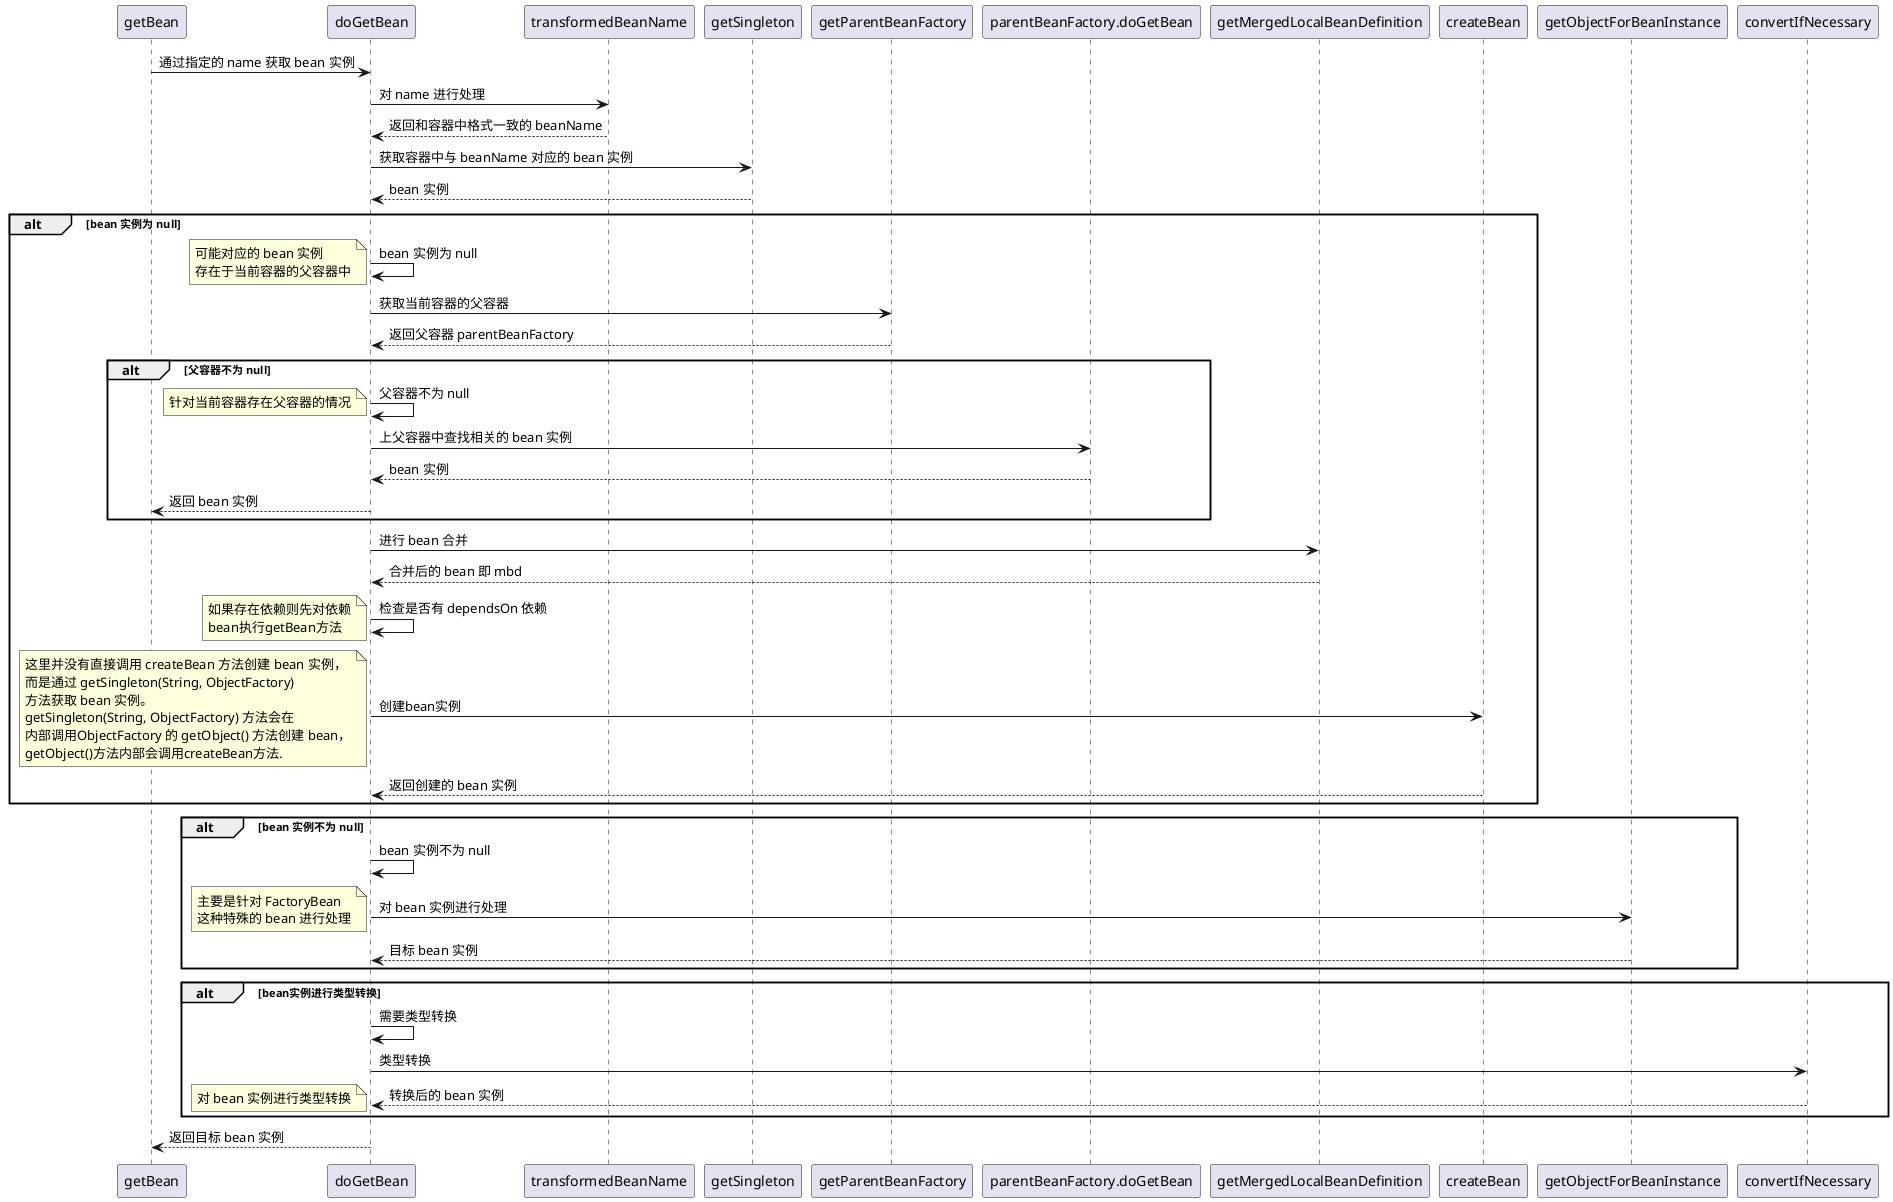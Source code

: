 @startuml
getBean -> doGetBean: 通过指定的 name 获取 bean 实例

doGetBean -> transformedBeanName: 对 name 进行处理

doGetBean <-- transformedBeanName: 返回和容器中格式一致的 beanName

doGetBean -> getSingleton: 获取容器中与 beanName 对应的 bean 实例

doGetBean <-- getSingleton: bean 实例

alt bean 实例为 null
    doGetBean -> doGetBean: bean 实例为 null
    note left
         可能对应的 bean 实例
         存在于当前容器的父容器中
    end note
    doGetBean -> getParentBeanFactory: 获取当前容器的父容器
    doGetBean <-- getParentBeanFactory: 返回父容器 parentBeanFactory

    alt 父容器不为 null
        doGetBean -> doGetBean:父容器不为 null
        note left: 针对当前容器存在父容器的情况
        doGetBean -> parentBeanFactory.doGetBean: 上父容器中查找相关的 bean 实例

        doGetBean <-- parentBeanFactory.doGetBean: bean 实例

        getBean <-- doGetBean:返回 bean 实例
    end

    doGetBean -> getMergedLocalBeanDefinition: 进行 bean 合并
    doGetBean <-- getMergedLocalBeanDefinition: 合并后的 bean 即 mbd
    doGetBean -> doGetBean: 检查是否有 dependsOn 依赖
    note left
     如果存在依赖则先对依赖
     bean执行getBean方法
    end note
    doGetBean -> createBean: 创建bean实例
    note left
        这里并没有直接调用 createBean 方法创建 bean 实例，
        而是通过 getSingleton(String, ObjectFactory)
        方法获取 bean 实例。
        getSingleton(String, ObjectFactory) 方法会在
        内部调用ObjectFactory 的 getObject() 方法创建 bean，
        getObject()方法内部会调用createBean方法.
    end note
    doGetBean <-- createBean: 返回创建的 bean 实例
end

alt bean 实例不为 null
    doGetBean -> doGetBean: bean 实例不为 null

    doGetBean -> getObjectForBeanInstance: 对 bean 实例进行处理
    note left
        主要是针对 FactoryBean
        这种特殊的 bean 进行处理
    end note
    doGetBean <-- getObjectForBeanInstance: 目标 bean 实例
end

alt bean实例进行类型转换
    doGetBean -> doGetBean:需要类型转换
    doGetBean -> convertIfNecessary:类型转换
    doGetBean <-- convertIfNecessary:转换后的 bean 实例
    note left:对 bean 实例进行类型转换
end
getBean <-- doGetBean:返回目标 bean 实例


@enduml